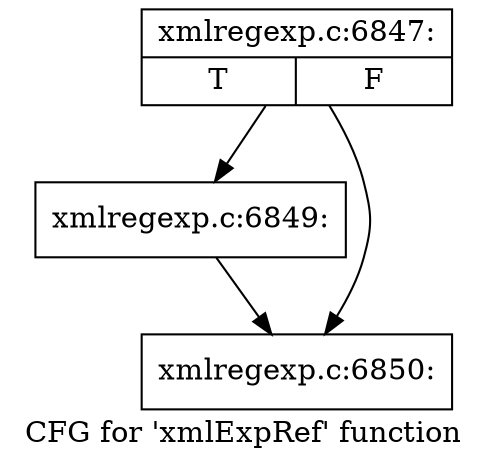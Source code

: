 digraph "CFG for 'xmlExpRef' function" {
	label="CFG for 'xmlExpRef' function";

	Node0x563d9d6637e0 [shape=record,label="{xmlregexp.c:6847:|{<s0>T|<s1>F}}"];
	Node0x563d9d6637e0 -> Node0x563d9d664780;
	Node0x563d9d6637e0 -> Node0x563d9d6647d0;
	Node0x563d9d664780 [shape=record,label="{xmlregexp.c:6849:}"];
	Node0x563d9d664780 -> Node0x563d9d6647d0;
	Node0x563d9d6647d0 [shape=record,label="{xmlregexp.c:6850:}"];
}

